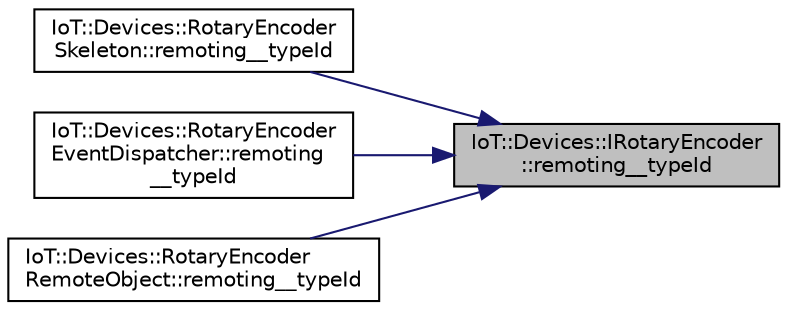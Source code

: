 digraph "IoT::Devices::IRotaryEncoder::remoting__typeId"
{
 // LATEX_PDF_SIZE
  edge [fontname="Helvetica",fontsize="10",labelfontname="Helvetica",labelfontsize="10"];
  node [fontname="Helvetica",fontsize="10",shape=record];
  rankdir="RL";
  Node1 [label="IoT::Devices::IRotaryEncoder\l::remoting__typeId",height=0.2,width=0.4,color="black", fillcolor="grey75", style="filled", fontcolor="black",tooltip=" "];
  Node1 -> Node2 [dir="back",color="midnightblue",fontsize="10",style="solid"];
  Node2 [label="IoT::Devices::RotaryEncoder\lSkeleton::remoting__typeId",height=0.2,width=0.4,color="black", fillcolor="white", style="filled",URL="$classIoT_1_1Devices_1_1RotaryEncoderSkeleton.html#aba0f9782fd641a1bff4c18ec7af92e52",tooltip="Destroys a RotaryEncoderSkeleton."];
  Node1 -> Node3 [dir="back",color="midnightblue",fontsize="10",style="solid"];
  Node3 [label="IoT::Devices::RotaryEncoder\lEventDispatcher::remoting\l__typeId",height=0.2,width=0.4,color="black", fillcolor="white", style="filled",URL="$classIoT_1_1Devices_1_1RotaryEncoderEventDispatcher.html#a7d330f4e27bf186ef48d41afae17e62c",tooltip=" "];
  Node1 -> Node4 [dir="back",color="midnightblue",fontsize="10",style="solid"];
  Node4 [label="IoT::Devices::RotaryEncoder\lRemoteObject::remoting__typeId",height=0.2,width=0.4,color="black", fillcolor="white", style="filled",URL="$classIoT_1_1Devices_1_1RotaryEncoderRemoteObject.html#a664f4d747b1f060018cbe14c5c9437ba",tooltip="Returns the object's URI."];
}
